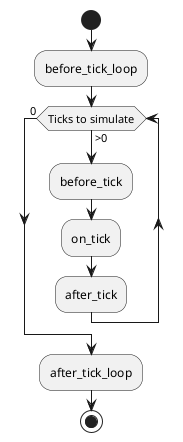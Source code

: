 @startuml

start

:before_tick_loop;

while (Ticks to simulate)  is (>0)
  :before_tick;
  :on_tick;
  :after_tick;
endwhile (0)

:after_tick_loop;

stop

@enduml

